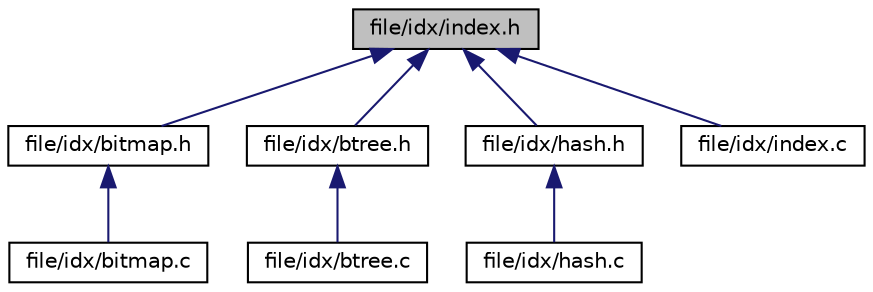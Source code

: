 digraph "file/idx/index.h"
{
  bgcolor="transparent";
  edge [fontname="Helvetica",fontsize="10",labelfontname="Helvetica",labelfontsize="10"];
  node [fontname="Helvetica",fontsize="10",shape=record];
  Node1 [label="file/idx/index.h",height=0.2,width=0.4,color="black", fillcolor="grey75", style="filled" fontcolor="black"];
  Node1 -> Node2 [dir="back",color="midnightblue",fontsize="10",style="solid",fontname="Helvetica"];
  Node2 [label="file/idx/bitmap.h",height=0.2,width=0.4,color="black",URL="$bitmap_8h.html"];
  Node2 -> Node3 [dir="back",color="midnightblue",fontsize="10",style="solid",fontname="Helvetica"];
  Node3 [label="file/idx/bitmap.c",height=0.2,width=0.4,color="black",URL="$bitmap_8c.html"];
  Node1 -> Node4 [dir="back",color="midnightblue",fontsize="10",style="solid",fontname="Helvetica"];
  Node4 [label="file/idx/btree.h",height=0.2,width=0.4,color="black",URL="$btree_8h.html"];
  Node4 -> Node5 [dir="back",color="midnightblue",fontsize="10",style="solid",fontname="Helvetica"];
  Node5 [label="file/idx/btree.c",height=0.2,width=0.4,color="black",URL="$btree_8c.html"];
  Node1 -> Node6 [dir="back",color="midnightblue",fontsize="10",style="solid",fontname="Helvetica"];
  Node6 [label="file/idx/hash.h",height=0.2,width=0.4,color="black",URL="$hash_8h.html"];
  Node6 -> Node7 [dir="back",color="midnightblue",fontsize="10",style="solid",fontname="Helvetica"];
  Node7 [label="file/idx/hash.c",height=0.2,width=0.4,color="black",URL="$hash_8c.html"];
  Node1 -> Node8 [dir="back",color="midnightblue",fontsize="10",style="solid",fontname="Helvetica"];
  Node8 [label="file/idx/index.c",height=0.2,width=0.4,color="black",URL="$index_8c.html"];
}
